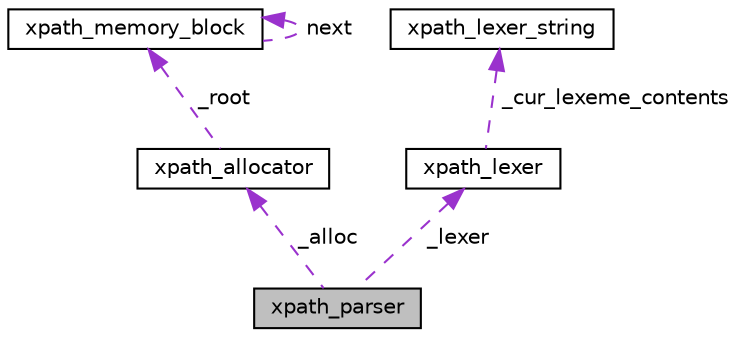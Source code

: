 digraph G
{
 // INTERACTIVE_SVG=YES
  edge [fontname="Helvetica",fontsize="10",labelfontname="Helvetica",labelfontsize="10"];
  node [fontname="Helvetica",fontsize="10",shape=record];
  Node1 [label="xpath_parser",height=0.2,width=0.4,color="black", fillcolor="grey75", style="filled" fontcolor="black"];
  Node2 -> Node1 [dir="back",color="darkorchid3",fontsize="10",style="dashed",label=" _alloc" ,fontname="Helvetica"];
  Node2 [label="xpath_allocator",height=0.2,width=0.4,color="black", fillcolor="white", style="filled",URL="$d9/d51/classxpath__allocator.html"];
  Node3 -> Node2 [dir="back",color="darkorchid3",fontsize="10",style="dashed",label=" _root" ,fontname="Helvetica"];
  Node3 [label="xpath_memory_block",height=0.2,width=0.4,color="black", fillcolor="white", style="filled",URL="$d0/d13/structxpath__memory__block.html"];
  Node3 -> Node3 [dir="back",color="darkorchid3",fontsize="10",style="dashed",label=" next" ,fontname="Helvetica"];
  Node4 -> Node1 [dir="back",color="darkorchid3",fontsize="10",style="dashed",label=" _lexer" ,fontname="Helvetica"];
  Node4 [label="xpath_lexer",height=0.2,width=0.4,color="black", fillcolor="white", style="filled",URL="$d5/d11/classxpath__lexer.html"];
  Node5 -> Node4 [dir="back",color="darkorchid3",fontsize="10",style="dashed",label=" _cur_lexeme_contents" ,fontname="Helvetica"];
  Node5 [label="xpath_lexer_string",height=0.2,width=0.4,color="black", fillcolor="white", style="filled",URL="$db/d4c/structxpath__lexer__string.html"];
}
